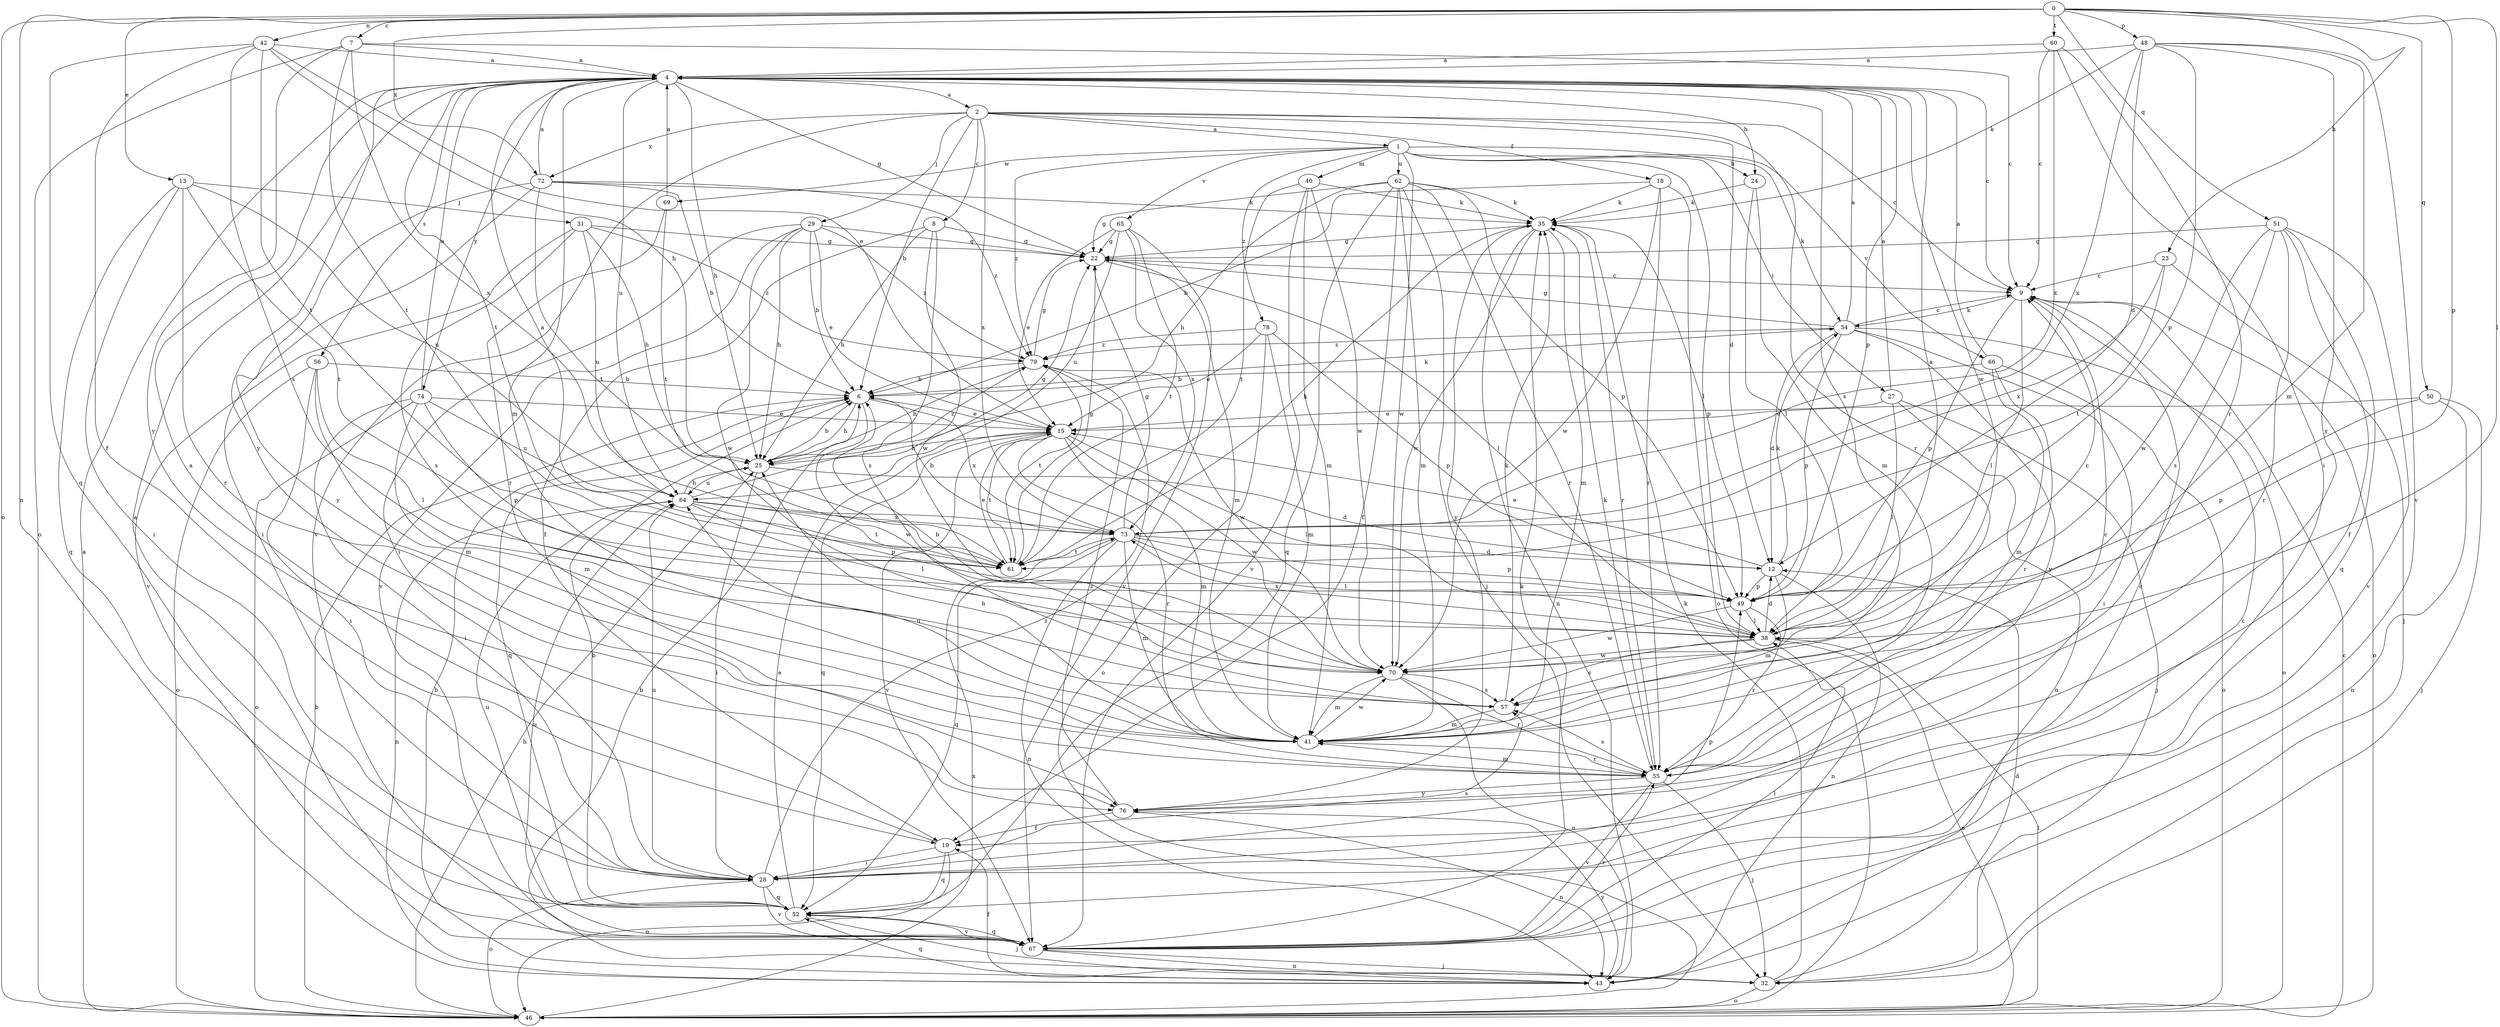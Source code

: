 strict digraph  {
0;
1;
2;
4;
6;
7;
8;
9;
12;
13;
15;
18;
19;
22;
23;
24;
25;
27;
28;
29;
31;
32;
34;
35;
38;
40;
41;
42;
43;
46;
48;
49;
50;
51;
52;
55;
56;
57;
60;
61;
62;
64;
65;
66;
67;
69;
70;
72;
73;
74;
76;
78;
79;
0 -> 7  [label=c];
0 -> 13  [label=e];
0 -> 23  [label=h];
0 -> 38  [label=l];
0 -> 42  [label=n];
0 -> 43  [label=n];
0 -> 46  [label=o];
0 -> 48  [label=p];
0 -> 49  [label=p];
0 -> 50  [label=q];
0 -> 51  [label=q];
0 -> 60  [label=t];
0 -> 72  [label=x];
1 -> 24  [label=h];
1 -> 27  [label=i];
1 -> 34  [label=k];
1 -> 38  [label=l];
1 -> 40  [label=m];
1 -> 62  [label=u];
1 -> 65  [label=v];
1 -> 66  [label=v];
1 -> 69  [label=w];
1 -> 70  [label=w];
1 -> 78  [label=z];
1 -> 79  [label=z];
2 -> 1  [label=a];
2 -> 6  [label=b];
2 -> 8  [label=c];
2 -> 9  [label=c];
2 -> 12  [label=d];
2 -> 18  [label=f];
2 -> 29  [label=j];
2 -> 55  [label=r];
2 -> 67  [label=v];
2 -> 72  [label=x];
2 -> 73  [label=x];
4 -> 2  [label=a];
4 -> 9  [label=c];
4 -> 22  [label=g];
4 -> 24  [label=h];
4 -> 25  [label=h];
4 -> 41  [label=m];
4 -> 49  [label=p];
4 -> 56  [label=s];
4 -> 57  [label=s];
4 -> 61  [label=t];
4 -> 64  [label=u];
4 -> 70  [label=w];
4 -> 74  [label=y];
4 -> 76  [label=y];
6 -> 15  [label=e];
6 -> 25  [label=h];
6 -> 34  [label=k];
6 -> 52  [label=q];
6 -> 70  [label=w];
6 -> 73  [label=x];
7 -> 4  [label=a];
7 -> 9  [label=c];
7 -> 46  [label=o];
7 -> 61  [label=t];
7 -> 73  [label=x];
7 -> 76  [label=y];
8 -> 19  [label=f];
8 -> 22  [label=g];
8 -> 25  [label=h];
8 -> 57  [label=s];
8 -> 70  [label=w];
9 -> 34  [label=k];
9 -> 38  [label=l];
9 -> 46  [label=o];
9 -> 49  [label=p];
12 -> 15  [label=e];
12 -> 34  [label=k];
12 -> 41  [label=m];
12 -> 43  [label=n];
12 -> 49  [label=p];
13 -> 28  [label=i];
13 -> 31  [label=j];
13 -> 52  [label=q];
13 -> 55  [label=r];
13 -> 61  [label=t];
13 -> 64  [label=u];
15 -> 25  [label=h];
15 -> 38  [label=l];
15 -> 41  [label=m];
15 -> 52  [label=q];
15 -> 55  [label=r];
15 -> 61  [label=t];
15 -> 67  [label=v];
15 -> 70  [label=w];
18 -> 6  [label=b];
18 -> 35  [label=k];
18 -> 46  [label=o];
18 -> 55  [label=r];
18 -> 70  [label=w];
19 -> 4  [label=a];
19 -> 28  [label=i];
19 -> 46  [label=o];
19 -> 52  [label=q];
22 -> 9  [label=c];
22 -> 38  [label=l];
22 -> 41  [label=m];
23 -> 9  [label=c];
23 -> 32  [label=j];
23 -> 61  [label=t];
23 -> 73  [label=x];
24 -> 35  [label=k];
24 -> 38  [label=l];
24 -> 41  [label=m];
25 -> 6  [label=b];
25 -> 12  [label=d];
25 -> 28  [label=i];
25 -> 64  [label=u];
25 -> 79  [label=z];
27 -> 4  [label=a];
27 -> 15  [label=e];
27 -> 32  [label=j];
27 -> 38  [label=l];
27 -> 43  [label=n];
28 -> 9  [label=c];
28 -> 46  [label=o];
28 -> 49  [label=p];
28 -> 52  [label=q];
28 -> 57  [label=s];
28 -> 64  [label=u];
28 -> 67  [label=v];
28 -> 79  [label=z];
29 -> 6  [label=b];
29 -> 15  [label=e];
29 -> 22  [label=g];
29 -> 25  [label=h];
29 -> 28  [label=i];
29 -> 67  [label=v];
29 -> 70  [label=w];
29 -> 79  [label=z];
31 -> 22  [label=g];
31 -> 25  [label=h];
31 -> 57  [label=s];
31 -> 64  [label=u];
31 -> 67  [label=v];
31 -> 79  [label=z];
32 -> 6  [label=b];
32 -> 12  [label=d];
32 -> 35  [label=k];
32 -> 46  [label=o];
34 -> 4  [label=a];
34 -> 9  [label=c];
34 -> 12  [label=d];
34 -> 22  [label=g];
34 -> 28  [label=i];
34 -> 46  [label=o];
34 -> 49  [label=p];
34 -> 76  [label=y];
34 -> 79  [label=z];
35 -> 22  [label=g];
35 -> 41  [label=m];
35 -> 43  [label=n];
35 -> 49  [label=p];
35 -> 55  [label=r];
35 -> 70  [label=w];
35 -> 76  [label=y];
38 -> 4  [label=a];
38 -> 9  [label=c];
38 -> 12  [label=d];
38 -> 46  [label=o];
38 -> 57  [label=s];
38 -> 70  [label=w];
38 -> 73  [label=x];
40 -> 35  [label=k];
40 -> 41  [label=m];
40 -> 61  [label=t];
40 -> 67  [label=v];
40 -> 70  [label=w];
41 -> 25  [label=h];
41 -> 55  [label=r];
41 -> 64  [label=u];
41 -> 70  [label=w];
42 -> 4  [label=a];
42 -> 15  [label=e];
42 -> 19  [label=f];
42 -> 25  [label=h];
42 -> 52  [label=q];
42 -> 57  [label=s];
42 -> 61  [label=t];
43 -> 6  [label=b];
43 -> 19  [label=f];
43 -> 52  [label=q];
43 -> 76  [label=y];
46 -> 4  [label=a];
46 -> 6  [label=b];
46 -> 9  [label=c];
46 -> 25  [label=h];
46 -> 38  [label=l];
46 -> 73  [label=x];
48 -> 4  [label=a];
48 -> 12  [label=d];
48 -> 35  [label=k];
48 -> 41  [label=m];
48 -> 49  [label=p];
48 -> 67  [label=v];
48 -> 73  [label=x];
48 -> 76  [label=y];
49 -> 38  [label=l];
49 -> 55  [label=r];
49 -> 70  [label=w];
50 -> 15  [label=e];
50 -> 32  [label=j];
50 -> 43  [label=n];
50 -> 49  [label=p];
51 -> 19  [label=f];
51 -> 22  [label=g];
51 -> 52  [label=q];
51 -> 55  [label=r];
51 -> 57  [label=s];
51 -> 67  [label=v];
51 -> 70  [label=w];
52 -> 6  [label=b];
52 -> 15  [label=e];
52 -> 32  [label=j];
52 -> 64  [label=u];
52 -> 67  [label=v];
55 -> 9  [label=c];
55 -> 32  [label=j];
55 -> 35  [label=k];
55 -> 41  [label=m];
55 -> 57  [label=s];
55 -> 67  [label=v];
55 -> 76  [label=y];
56 -> 6  [label=b];
56 -> 28  [label=i];
56 -> 38  [label=l];
56 -> 41  [label=m];
56 -> 46  [label=o];
57 -> 35  [label=k];
57 -> 41  [label=m];
60 -> 4  [label=a];
60 -> 9  [label=c];
60 -> 28  [label=i];
60 -> 55  [label=r];
60 -> 73  [label=x];
61 -> 4  [label=a];
61 -> 15  [label=e];
61 -> 22  [label=g];
61 -> 35  [label=k];
62 -> 19  [label=f];
62 -> 22  [label=g];
62 -> 25  [label=h];
62 -> 32  [label=j];
62 -> 35  [label=k];
62 -> 41  [label=m];
62 -> 49  [label=p];
62 -> 52  [label=q];
62 -> 55  [label=r];
64 -> 22  [label=g];
64 -> 25  [label=h];
64 -> 38  [label=l];
64 -> 43  [label=n];
64 -> 49  [label=p];
64 -> 61  [label=t];
64 -> 73  [label=x];
65 -> 15  [label=e];
65 -> 22  [label=g];
65 -> 61  [label=t];
65 -> 64  [label=u];
65 -> 67  [label=v];
65 -> 73  [label=x];
66 -> 4  [label=a];
66 -> 6  [label=b];
66 -> 41  [label=m];
66 -> 46  [label=o];
66 -> 55  [label=r];
67 -> 4  [label=a];
67 -> 9  [label=c];
67 -> 32  [label=j];
67 -> 35  [label=k];
67 -> 38  [label=l];
67 -> 43  [label=n];
67 -> 52  [label=q];
67 -> 55  [label=r];
67 -> 64  [label=u];
69 -> 4  [label=a];
69 -> 55  [label=r];
69 -> 61  [label=t];
70 -> 6  [label=b];
70 -> 41  [label=m];
70 -> 43  [label=n];
70 -> 55  [label=r];
70 -> 57  [label=s];
72 -> 4  [label=a];
72 -> 6  [label=b];
72 -> 28  [label=i];
72 -> 35  [label=k];
72 -> 61  [label=t];
72 -> 76  [label=y];
72 -> 79  [label=z];
73 -> 6  [label=b];
73 -> 12  [label=d];
73 -> 22  [label=g];
73 -> 38  [label=l];
73 -> 41  [label=m];
73 -> 43  [label=n];
73 -> 49  [label=p];
73 -> 52  [label=q];
73 -> 61  [label=t];
74 -> 4  [label=a];
74 -> 15  [label=e];
74 -> 28  [label=i];
74 -> 41  [label=m];
74 -> 46  [label=o];
74 -> 49  [label=p];
74 -> 64  [label=u];
76 -> 19  [label=f];
76 -> 43  [label=n];
76 -> 79  [label=z];
78 -> 15  [label=e];
78 -> 41  [label=m];
78 -> 46  [label=o];
78 -> 49  [label=p];
78 -> 79  [label=z];
79 -> 6  [label=b];
79 -> 22  [label=g];
79 -> 25  [label=h];
79 -> 61  [label=t];
79 -> 70  [label=w];
}
